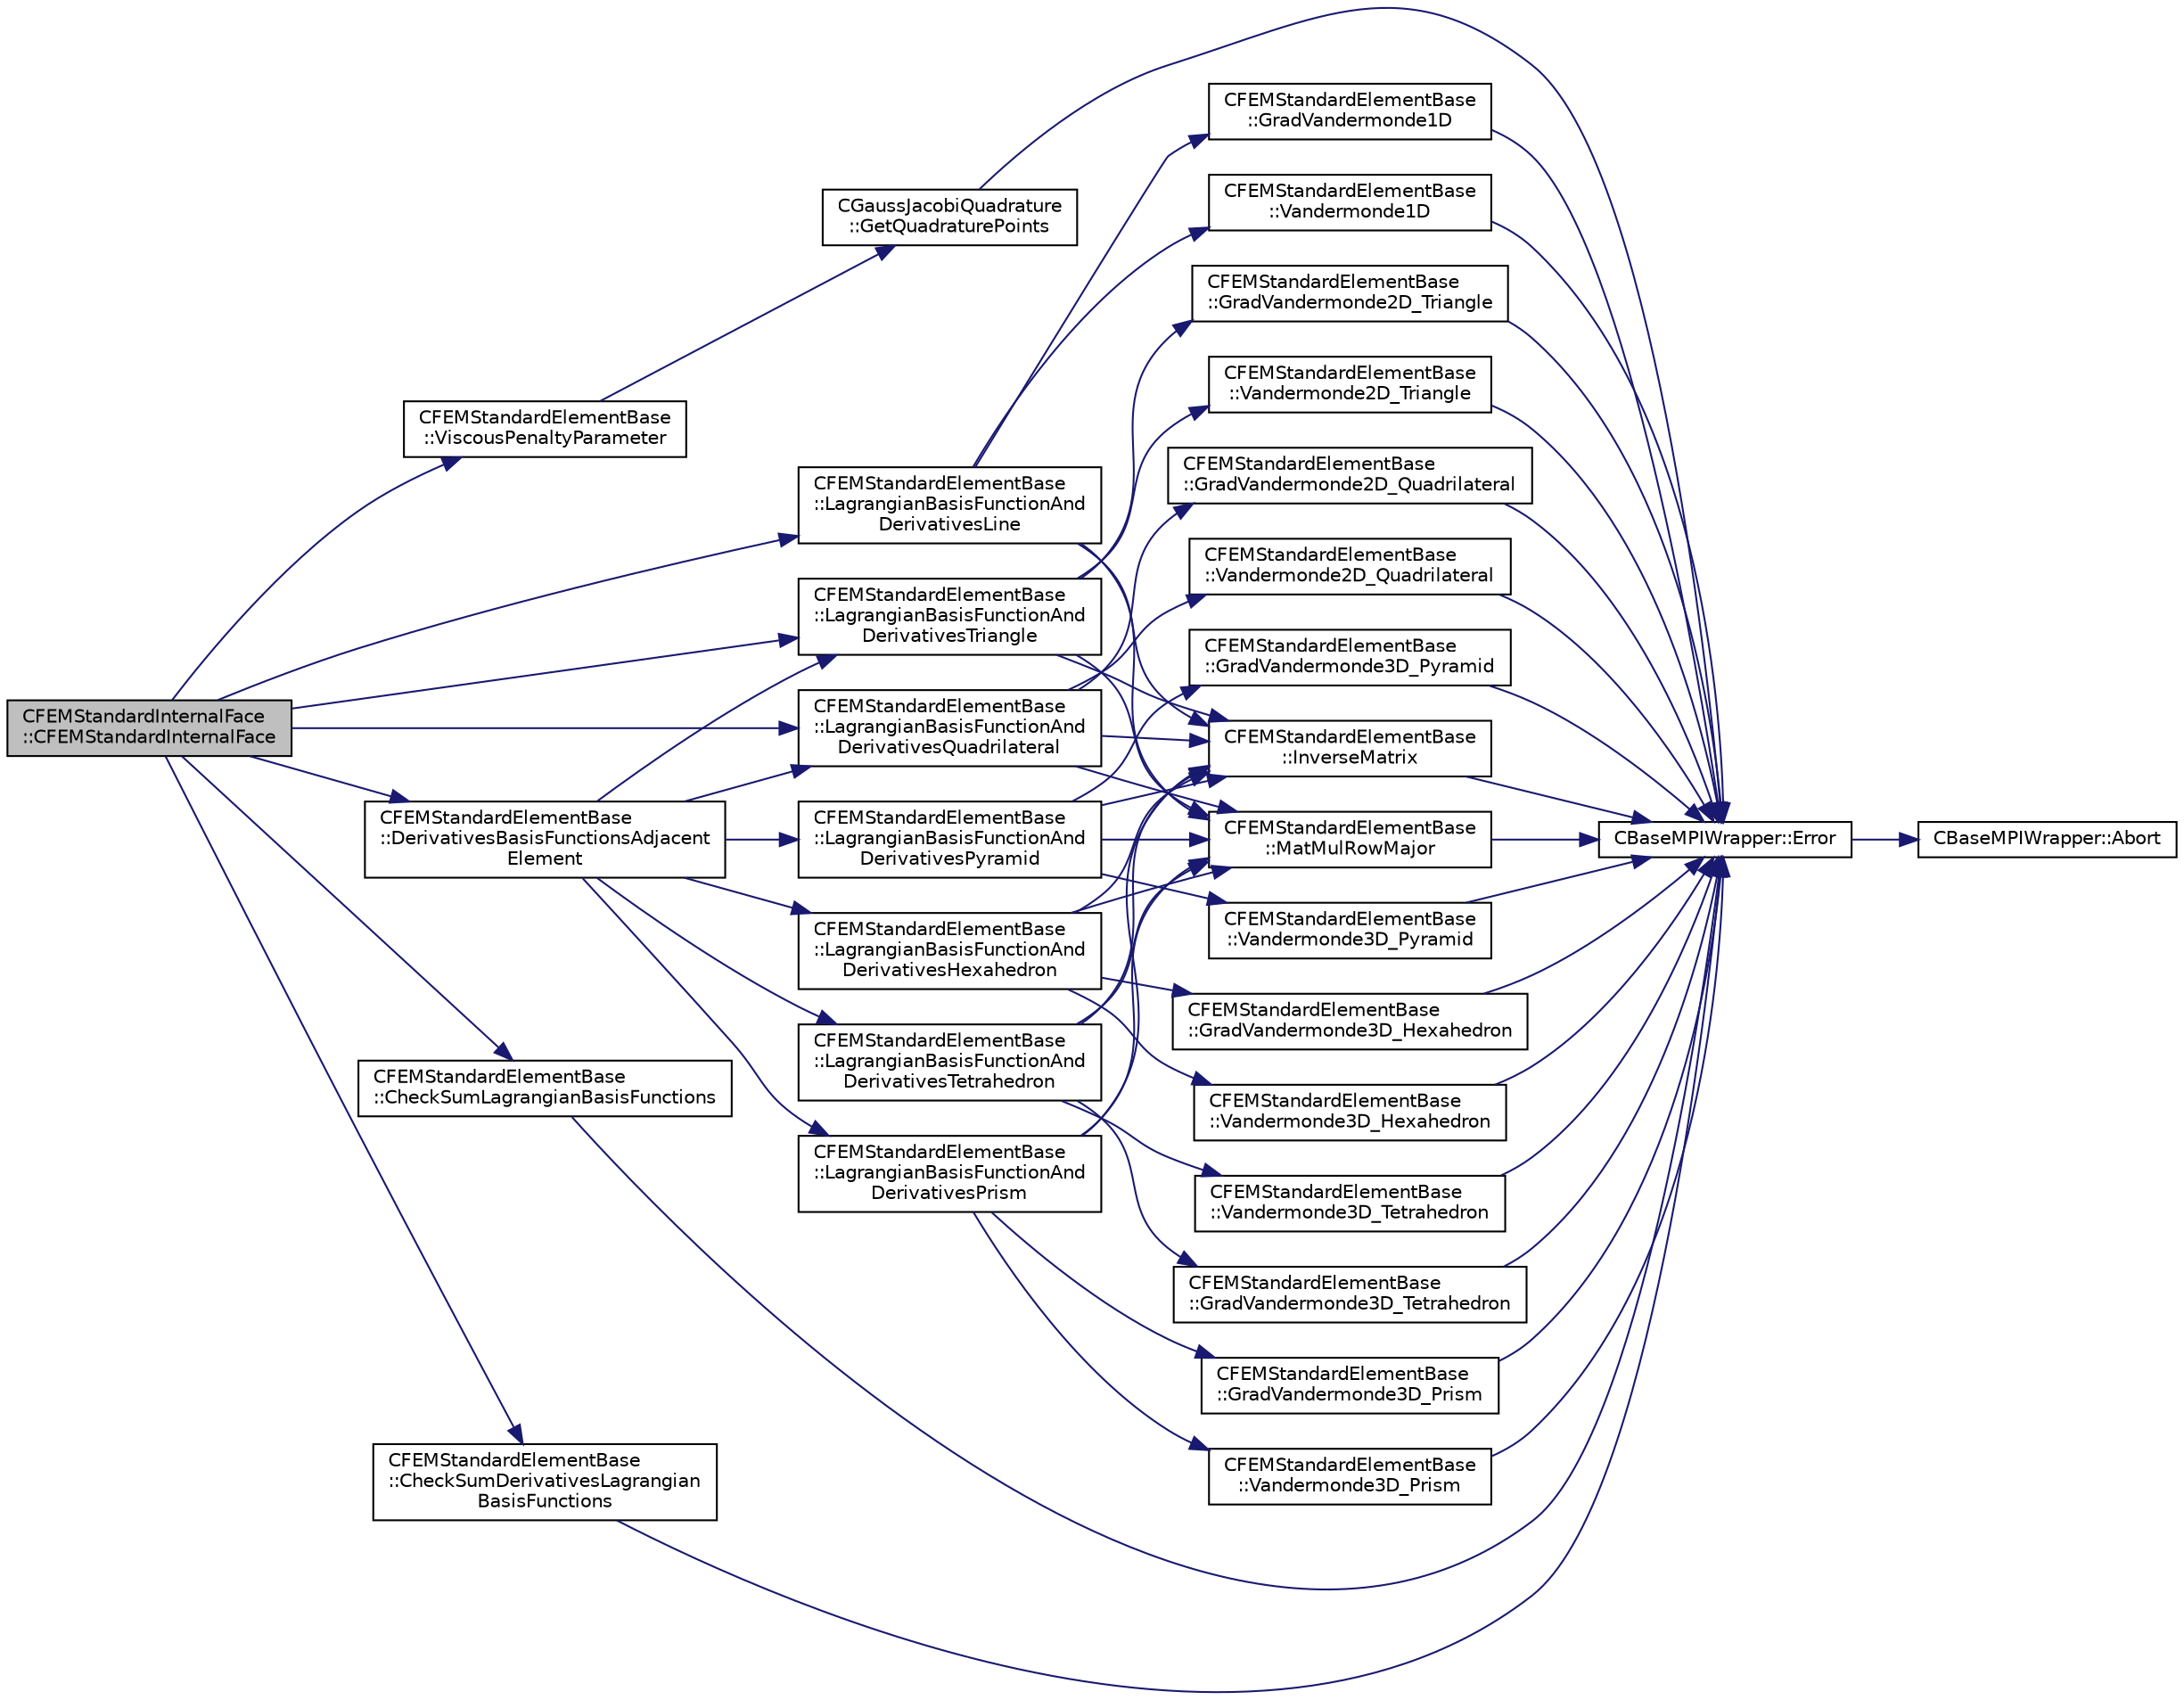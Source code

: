 digraph "CFEMStandardInternalFace::CFEMStandardInternalFace"
{
  edge [fontname="Helvetica",fontsize="10",labelfontname="Helvetica",labelfontsize="10"];
  node [fontname="Helvetica",fontsize="10",shape=record];
  rankdir="LR";
  Node4 [label="CFEMStandardInternalFace\l::CFEMStandardInternalFace",height=0.2,width=0.4,color="black", fillcolor="grey75", style="filled", fontcolor="black"];
  Node4 -> Node5 [color="midnightblue",fontsize="10",style="solid",fontname="Helvetica"];
  Node5 [label="CFEMStandardElementBase\l::ViscousPenaltyParameter",height=0.2,width=0.4,color="black", fillcolor="white", style="filled",URL="$class_c_f_e_m_standard_element_base.html#a010d0e83a827642dc733ca37a0d95c41",tooltip="Function, which computes the constant in the penalty terms for a a viscous discretization. "];
  Node5 -> Node6 [color="midnightblue",fontsize="10",style="solid",fontname="Helvetica"];
  Node6 [label="CGaussJacobiQuadrature\l::GetQuadraturePoints",height=0.2,width=0.4,color="black", fillcolor="white", style="filled",URL="$class_c_gauss_jacobi_quadrature.html#a0c778bb88ccb5b7bb7544afd4fbce14c",tooltip="Function, which serves as the API to compute the integration points and weights. "];
  Node6 -> Node7 [color="midnightblue",fontsize="10",style="solid",fontname="Helvetica"];
  Node7 [label="CBaseMPIWrapper::Error",height=0.2,width=0.4,color="black", fillcolor="white", style="filled",URL="$class_c_base_m_p_i_wrapper.html#a04457c47629bda56704e6a8804833eeb"];
  Node7 -> Node8 [color="midnightblue",fontsize="10",style="solid",fontname="Helvetica"];
  Node8 [label="CBaseMPIWrapper::Abort",height=0.2,width=0.4,color="black", fillcolor="white", style="filled",URL="$class_c_base_m_p_i_wrapper.html#a21ef5681e2acb532d345e9bab173ef07"];
  Node4 -> Node9 [color="midnightblue",fontsize="10",style="solid",fontname="Helvetica"];
  Node9 [label="CFEMStandardElementBase\l::LagrangianBasisFunctionAnd\lDerivativesLine",height=0.2,width=0.4,color="black", fillcolor="white", style="filled",URL="$class_c_f_e_m_standard_element_base.html#abe2839ae5c0b57a17bb0b01e49a48f92",tooltip="Function, which determines the values of the Lagrangian interpolation functions and its derivatives i..."];
  Node9 -> Node10 [color="midnightblue",fontsize="10",style="solid",fontname="Helvetica"];
  Node10 [label="CFEMStandardElementBase\l::Vandermonde1D",height=0.2,width=0.4,color="black", fillcolor="white", style="filled",URL="$class_c_f_e_m_standard_element_base.html#a66717d7ff89218ed12c27e5014e3cf22",tooltip="Function, which computes the Vandermonde matrix for a standard 1D edge. "];
  Node10 -> Node7 [color="midnightblue",fontsize="10",style="solid",fontname="Helvetica"];
  Node9 -> Node11 [color="midnightblue",fontsize="10",style="solid",fontname="Helvetica"];
  Node11 [label="CFEMStandardElementBase\l::InverseMatrix",height=0.2,width=0.4,color="black", fillcolor="white", style="filled",URL="$class_c_f_e_m_standard_element_base.html#af353f709009424cbc2a120f9d86c5443",tooltip="Static function, which computes the inverse of the given square matrix. "];
  Node11 -> Node7 [color="midnightblue",fontsize="10",style="solid",fontname="Helvetica"];
  Node9 -> Node12 [color="midnightblue",fontsize="10",style="solid",fontname="Helvetica"];
  Node12 [label="CFEMStandardElementBase\l::MatMulRowMajor",height=0.2,width=0.4,color="black", fillcolor="white", style="filled",URL="$class_c_f_e_m_standard_element_base.html#a7125e7dfe720d068372e54aed46612d5",tooltip="Function, which carries out a matrix matrix multiplication to obtain data in points and stores the re..."];
  Node12 -> Node7 [color="midnightblue",fontsize="10",style="solid",fontname="Helvetica"];
  Node9 -> Node13 [color="midnightblue",fontsize="10",style="solid",fontname="Helvetica"];
  Node13 [label="CFEMStandardElementBase\l::GradVandermonde1D",height=0.2,width=0.4,color="black", fillcolor="white", style="filled",URL="$class_c_f_e_m_standard_element_base.html#a34213421edd976bb6e16ed9e6781f06a",tooltip="Function, which computes the gradient of the Vandermonde matrix for a standard 1D edge..."];
  Node13 -> Node7 [color="midnightblue",fontsize="10",style="solid",fontname="Helvetica"];
  Node4 -> Node14 [color="midnightblue",fontsize="10",style="solid",fontname="Helvetica"];
  Node14 [label="CFEMStandardElementBase\l::LagrangianBasisFunctionAnd\lDerivativesTriangle",height=0.2,width=0.4,color="black", fillcolor="white", style="filled",URL="$class_c_f_e_m_standard_element_base.html#a993b94d96ead4d2edb50d4c529104ee6",tooltip="Function, which determines the values of the Lagrangian interpolation functions and its derivatives i..."];
  Node14 -> Node15 [color="midnightblue",fontsize="10",style="solid",fontname="Helvetica"];
  Node15 [label="CFEMStandardElementBase\l::Vandermonde2D_Triangle",height=0.2,width=0.4,color="black", fillcolor="white", style="filled",URL="$class_c_f_e_m_standard_element_base.html#a575759433b33801396b3ed285a5c8b56",tooltip="Function, which computes the Vandermonde matrix for a standard triangle. "];
  Node15 -> Node7 [color="midnightblue",fontsize="10",style="solid",fontname="Helvetica"];
  Node14 -> Node11 [color="midnightblue",fontsize="10",style="solid",fontname="Helvetica"];
  Node14 -> Node12 [color="midnightblue",fontsize="10",style="solid",fontname="Helvetica"];
  Node14 -> Node16 [color="midnightblue",fontsize="10",style="solid",fontname="Helvetica"];
  Node16 [label="CFEMStandardElementBase\l::GradVandermonde2D_Triangle",height=0.2,width=0.4,color="black", fillcolor="white", style="filled",URL="$class_c_f_e_m_standard_element_base.html#a0729a28972f87e2bd13b63941c88a8ac",tooltip="Function, which computes the gradients of the Vandermonde matrix for a standard triangle. "];
  Node16 -> Node7 [color="midnightblue",fontsize="10",style="solid",fontname="Helvetica"];
  Node4 -> Node17 [color="midnightblue",fontsize="10",style="solid",fontname="Helvetica"];
  Node17 [label="CFEMStandardElementBase\l::LagrangianBasisFunctionAnd\lDerivativesQuadrilateral",height=0.2,width=0.4,color="black", fillcolor="white", style="filled",URL="$class_c_f_e_m_standard_element_base.html#a876f6b9195c5376d47ca1450a9c2b664",tooltip="Function, which determines the values of the Lagrangian interpolation functions and its derivatives i..."];
  Node17 -> Node18 [color="midnightblue",fontsize="10",style="solid",fontname="Helvetica"];
  Node18 [label="CFEMStandardElementBase\l::Vandermonde2D_Quadrilateral",height=0.2,width=0.4,color="black", fillcolor="white", style="filled",URL="$class_c_f_e_m_standard_element_base.html#a6a417385af961d09fed22b896dc2c6ec",tooltip="Function, which computes the Vandermonde matrix for a standard quadrilateral. "];
  Node18 -> Node7 [color="midnightblue",fontsize="10",style="solid",fontname="Helvetica"];
  Node17 -> Node11 [color="midnightblue",fontsize="10",style="solid",fontname="Helvetica"];
  Node17 -> Node12 [color="midnightblue",fontsize="10",style="solid",fontname="Helvetica"];
  Node17 -> Node19 [color="midnightblue",fontsize="10",style="solid",fontname="Helvetica"];
  Node19 [label="CFEMStandardElementBase\l::GradVandermonde2D_Quadrilateral",height=0.2,width=0.4,color="black", fillcolor="white", style="filled",URL="$class_c_f_e_m_standard_element_base.html#a91c4b9ebff6a2d9cf70494fa23dd612f",tooltip="Function, which computes the gradients of the Vandermonde matrix for a standard quadrilateral. "];
  Node19 -> Node7 [color="midnightblue",fontsize="10",style="solid",fontname="Helvetica"];
  Node4 -> Node20 [color="midnightblue",fontsize="10",style="solid",fontname="Helvetica"];
  Node20 [label="CFEMStandardElementBase\l::CheckSumLagrangianBasisFunctions",height=0.2,width=0.4,color="black", fillcolor="white", style="filled",URL="$class_c_f_e_m_standard_element_base.html#a3cf5e836aba33c9d2bf088fed36d000b",tooltip="Function, which checks if the sum of the given Lagrangian interpolation functions is 1 in the points..."];
  Node20 -> Node7 [color="midnightblue",fontsize="10",style="solid",fontname="Helvetica"];
  Node4 -> Node21 [color="midnightblue",fontsize="10",style="solid",fontname="Helvetica"];
  Node21 [label="CFEMStandardElementBase\l::CheckSumDerivativesLagrangian\lBasisFunctions",height=0.2,width=0.4,color="black", fillcolor="white", style="filled",URL="$class_c_f_e_m_standard_element_base.html#a6678f18399d16e04ad41a21f0f102248",tooltip="Function, which checks if the sum of the given derivatives of the Lagrangian interpolation functions ..."];
  Node21 -> Node7 [color="midnightblue",fontsize="10",style="solid",fontname="Helvetica"];
  Node4 -> Node22 [color="midnightblue",fontsize="10",style="solid",fontname="Helvetica"];
  Node22 [label="CFEMStandardElementBase\l::DerivativesBasisFunctionsAdjacent\lElement",height=0.2,width=0.4,color="black", fillcolor="white", style="filled",URL="$class_c_f_e_m_standard_element_base.html#afb1cec3d091753fa80105767654594e4",tooltip="Function, which computes the values of the derivatives of the basis functions of the adjacent element..."];
  Node22 -> Node14 [color="midnightblue",fontsize="10",style="solid",fontname="Helvetica"];
  Node22 -> Node17 [color="midnightblue",fontsize="10",style="solid",fontname="Helvetica"];
  Node22 -> Node23 [color="midnightblue",fontsize="10",style="solid",fontname="Helvetica"];
  Node23 [label="CFEMStandardElementBase\l::LagrangianBasisFunctionAnd\lDerivativesTetrahedron",height=0.2,width=0.4,color="black", fillcolor="white", style="filled",URL="$class_c_f_e_m_standard_element_base.html#a20b0b111554e7d2d26ab4c69d2cfd885",tooltip="Function, which determines the values of the Lagrangian interpolation functions and its derivatives i..."];
  Node23 -> Node24 [color="midnightblue",fontsize="10",style="solid",fontname="Helvetica"];
  Node24 [label="CFEMStandardElementBase\l::Vandermonde3D_Tetrahedron",height=0.2,width=0.4,color="black", fillcolor="white", style="filled",URL="$class_c_f_e_m_standard_element_base.html#ac2f155b5affdcbb9a3b6ba942743e724",tooltip="Function, which computes the Vandermonde matrix for a standard tetrahedron. "];
  Node24 -> Node7 [color="midnightblue",fontsize="10",style="solid",fontname="Helvetica"];
  Node23 -> Node11 [color="midnightblue",fontsize="10",style="solid",fontname="Helvetica"];
  Node23 -> Node12 [color="midnightblue",fontsize="10",style="solid",fontname="Helvetica"];
  Node23 -> Node25 [color="midnightblue",fontsize="10",style="solid",fontname="Helvetica"];
  Node25 [label="CFEMStandardElementBase\l::GradVandermonde3D_Tetrahedron",height=0.2,width=0.4,color="black", fillcolor="white", style="filled",URL="$class_c_f_e_m_standard_element_base.html#a3e01f18b9815735900ea82f40f2c0937",tooltip="Function, which computes the gradients of the Vandermonde matrix for a standard tetrahedron. "];
  Node25 -> Node7 [color="midnightblue",fontsize="10",style="solid",fontname="Helvetica"];
  Node22 -> Node26 [color="midnightblue",fontsize="10",style="solid",fontname="Helvetica"];
  Node26 [label="CFEMStandardElementBase\l::LagrangianBasisFunctionAnd\lDerivativesPrism",height=0.2,width=0.4,color="black", fillcolor="white", style="filled",URL="$class_c_f_e_m_standard_element_base.html#a7f8b3dd0dde419052b81e823d9f82de3",tooltip="Function, which determines the values of the Lagrangian interpolation functions and its derivatives i..."];
  Node26 -> Node27 [color="midnightblue",fontsize="10",style="solid",fontname="Helvetica"];
  Node27 [label="CFEMStandardElementBase\l::Vandermonde3D_Prism",height=0.2,width=0.4,color="black", fillcolor="white", style="filled",URL="$class_c_f_e_m_standard_element_base.html#afae5d252262977ae1250ec8b2b257814",tooltip="Function, which computes the Vandermonde matrix for a standard prism. "];
  Node27 -> Node7 [color="midnightblue",fontsize="10",style="solid",fontname="Helvetica"];
  Node26 -> Node11 [color="midnightblue",fontsize="10",style="solid",fontname="Helvetica"];
  Node26 -> Node12 [color="midnightblue",fontsize="10",style="solid",fontname="Helvetica"];
  Node26 -> Node28 [color="midnightblue",fontsize="10",style="solid",fontname="Helvetica"];
  Node28 [label="CFEMStandardElementBase\l::GradVandermonde3D_Prism",height=0.2,width=0.4,color="black", fillcolor="white", style="filled",URL="$class_c_f_e_m_standard_element_base.html#abdec249af4c8db30ebc23f09b982645e",tooltip="Function, which computes the gradients of the Vandermonde matrix for a standard prism. "];
  Node28 -> Node7 [color="midnightblue",fontsize="10",style="solid",fontname="Helvetica"];
  Node22 -> Node29 [color="midnightblue",fontsize="10",style="solid",fontname="Helvetica"];
  Node29 [label="CFEMStandardElementBase\l::LagrangianBasisFunctionAnd\lDerivativesPyramid",height=0.2,width=0.4,color="black", fillcolor="white", style="filled",URL="$class_c_f_e_m_standard_element_base.html#a8dcc95662276875b64e3351b9c67b00b",tooltip="Function, which determines the values of the Lagrangian interpolation functions and its derivatives i..."];
  Node29 -> Node30 [color="midnightblue",fontsize="10",style="solid",fontname="Helvetica"];
  Node30 [label="CFEMStandardElementBase\l::Vandermonde3D_Pyramid",height=0.2,width=0.4,color="black", fillcolor="white", style="filled",URL="$class_c_f_e_m_standard_element_base.html#a088945c4ebdf26df561e44e96b46a8ae",tooltip="Function, which computes the Vandermonde matrix for a standard pyramid. "];
  Node30 -> Node7 [color="midnightblue",fontsize="10",style="solid",fontname="Helvetica"];
  Node29 -> Node11 [color="midnightblue",fontsize="10",style="solid",fontname="Helvetica"];
  Node29 -> Node12 [color="midnightblue",fontsize="10",style="solid",fontname="Helvetica"];
  Node29 -> Node31 [color="midnightblue",fontsize="10",style="solid",fontname="Helvetica"];
  Node31 [label="CFEMStandardElementBase\l::GradVandermonde3D_Pyramid",height=0.2,width=0.4,color="black", fillcolor="white", style="filled",URL="$class_c_f_e_m_standard_element_base.html#a6c2d014d3764939eb08e2d64d57176d3",tooltip="Function, which computes the gradients of the Vandermonde matrix for a standard pyramid. "];
  Node31 -> Node7 [color="midnightblue",fontsize="10",style="solid",fontname="Helvetica"];
  Node22 -> Node32 [color="midnightblue",fontsize="10",style="solid",fontname="Helvetica"];
  Node32 [label="CFEMStandardElementBase\l::LagrangianBasisFunctionAnd\lDerivativesHexahedron",height=0.2,width=0.4,color="black", fillcolor="white", style="filled",URL="$class_c_f_e_m_standard_element_base.html#aba915fde80de871ac0aea50daace9c36",tooltip="Function, which determines the values of the Lagrangian interpolation functions and its derivatives i..."];
  Node32 -> Node33 [color="midnightblue",fontsize="10",style="solid",fontname="Helvetica"];
  Node33 [label="CFEMStandardElementBase\l::Vandermonde3D_Hexahedron",height=0.2,width=0.4,color="black", fillcolor="white", style="filled",URL="$class_c_f_e_m_standard_element_base.html#a97b120f55d088dc2d1803b6d657db435",tooltip="Function, which computes the Vandermonde matrix for a standard hexahedron. "];
  Node33 -> Node7 [color="midnightblue",fontsize="10",style="solid",fontname="Helvetica"];
  Node32 -> Node11 [color="midnightblue",fontsize="10",style="solid",fontname="Helvetica"];
  Node32 -> Node12 [color="midnightblue",fontsize="10",style="solid",fontname="Helvetica"];
  Node32 -> Node34 [color="midnightblue",fontsize="10",style="solid",fontname="Helvetica"];
  Node34 [label="CFEMStandardElementBase\l::GradVandermonde3D_Hexahedron",height=0.2,width=0.4,color="black", fillcolor="white", style="filled",URL="$class_c_f_e_m_standard_element_base.html#ae600d4b7b6bee13b862144e9234f9da0",tooltip="Function, which computes the gradients of the Vandermonde matrix for a standard hexahedron. "];
  Node34 -> Node7 [color="midnightblue",fontsize="10",style="solid",fontname="Helvetica"];
}
